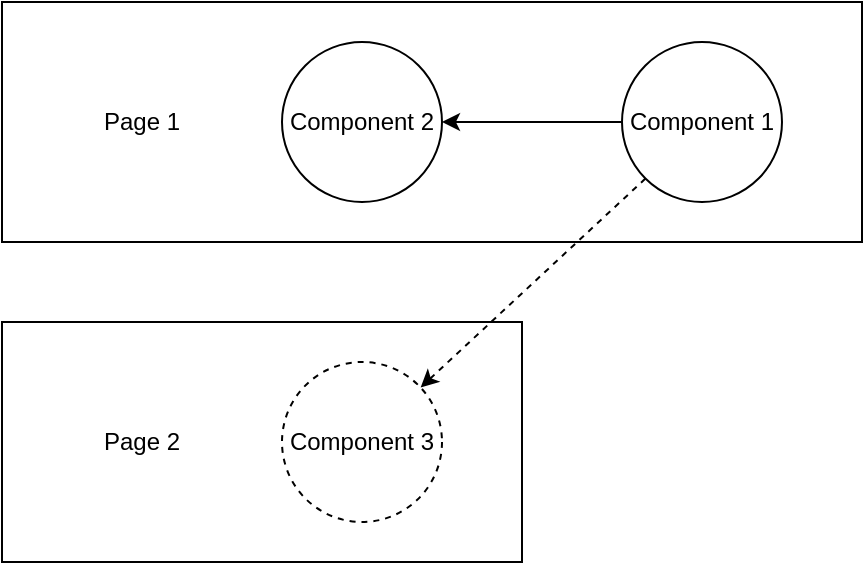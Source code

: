 <mxfile version="20.7.4" type="google"><diagram id="5TNIenNRYhBDOelOSjjE" name="Page-1"><mxGraphModel grid="1" page="1" gridSize="10" guides="1" tooltips="1" connect="1" arrows="1" fold="1" pageScale="1" pageWidth="1100" pageHeight="850" math="0" shadow="0"><root><mxCell id="0"/><mxCell id="1" parent="0"/><mxCell id="EvMkJP0BoKOjrlHiaAOX-17" value="" style="rounded=0;whiteSpace=wrap;html=1;" vertex="1" parent="1"><mxGeometry x="335" y="285" width="430" height="120" as="geometry"/></mxCell><mxCell id="EvMkJP0BoKOjrlHiaAOX-16" value="" style="rounded=0;whiteSpace=wrap;html=1;" vertex="1" parent="1"><mxGeometry x="335" y="445" width="260" height="120" as="geometry"/></mxCell><mxCell id="EvMkJP0BoKOjrlHiaAOX-2" value="Component 2" style="ellipse;whiteSpace=wrap;html=1;aspect=fixed;" vertex="1" parent="1"><mxGeometry x="475" y="305" width="80" height="80" as="geometry"/></mxCell><mxCell id="EvMkJP0BoKOjrlHiaAOX-7" style="edgeStyle=none;rounded=0;orthogonalLoop=1;jettySize=auto;html=1;exitX=0;exitY=1;exitDx=0;exitDy=0;dashed=1;" edge="1" parent="1" source="EvMkJP0BoKOjrlHiaAOX-3" target="EvMkJP0BoKOjrlHiaAOX-4"><mxGeometry relative="1" as="geometry"/></mxCell><mxCell id="EvMkJP0BoKOjrlHiaAOX-18" style="edgeStyle=none;rounded=0;orthogonalLoop=1;jettySize=auto;html=1;exitX=0;exitY=0.5;exitDx=0;exitDy=0;" edge="1" parent="1" source="EvMkJP0BoKOjrlHiaAOX-3" target="EvMkJP0BoKOjrlHiaAOX-2"><mxGeometry relative="1" as="geometry"/></mxCell><mxCell id="EvMkJP0BoKOjrlHiaAOX-3" value="Component 1" style="ellipse;whiteSpace=wrap;html=1;aspect=fixed;" vertex="1" parent="1"><mxGeometry x="645" y="305" width="80" height="80" as="geometry"/></mxCell><mxCell id="EvMkJP0BoKOjrlHiaAOX-4" value="Component 3" style="ellipse;whiteSpace=wrap;html=1;aspect=fixed;dashed=1;" vertex="1" parent="1"><mxGeometry x="475" y="465" width="80" height="80" as="geometry"/></mxCell><mxCell id="EvMkJP0BoKOjrlHiaAOX-13" value="Page 1" style="text;html=1;strokeColor=none;fillColor=none;align=center;verticalAlign=middle;whiteSpace=wrap;rounded=0;dashed=1;" vertex="1" parent="1"><mxGeometry x="375" y="330" width="60" height="30" as="geometry"/></mxCell><mxCell id="EvMkJP0BoKOjrlHiaAOX-14" value="Page 2" style="text;html=1;strokeColor=none;fillColor=none;align=center;verticalAlign=middle;whiteSpace=wrap;rounded=0;dashed=1;" vertex="1" parent="1"><mxGeometry x="375" y="490" width="60" height="30" as="geometry"/></mxCell></root></mxGraphModel></diagram></mxfile>